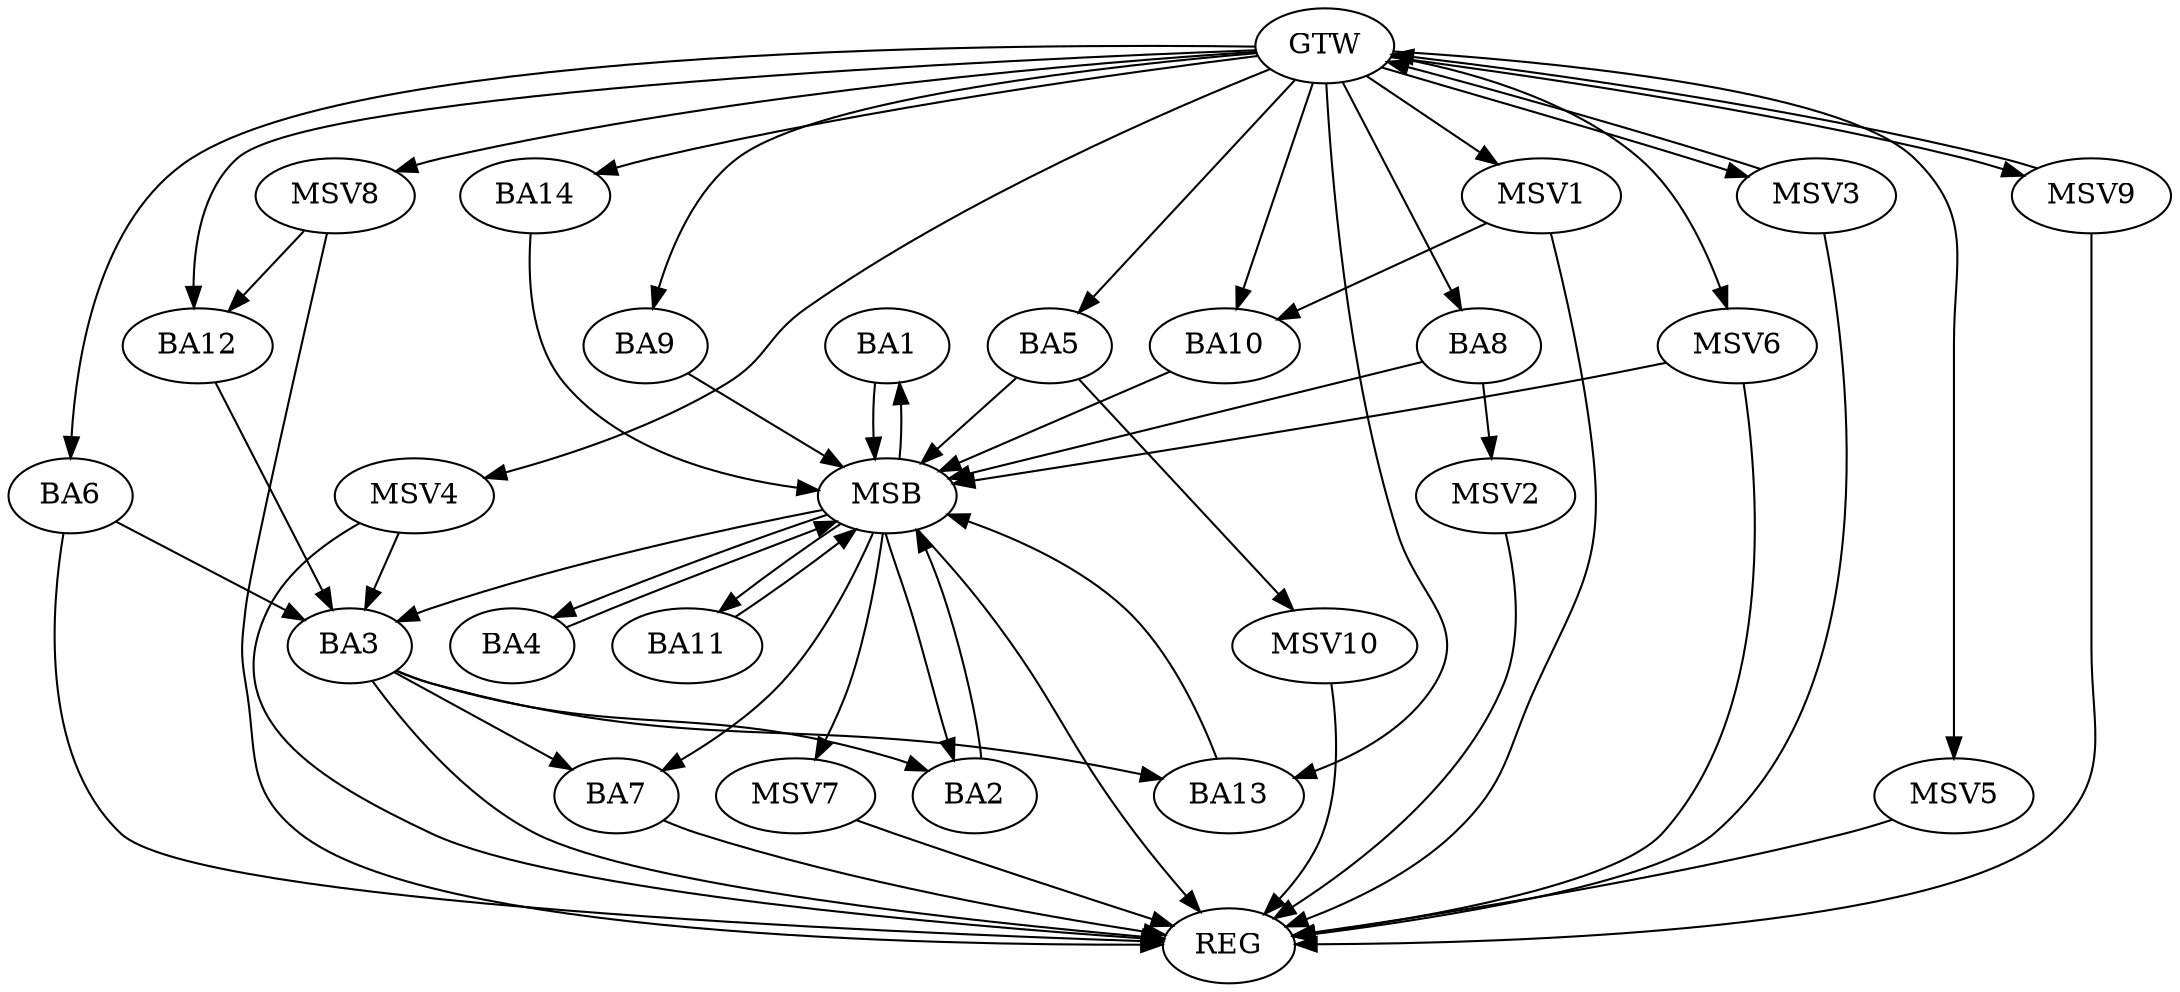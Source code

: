 strict digraph G {
  BA1 [ label="BA1" ];
  BA2 [ label="BA2" ];
  BA3 [ label="BA3" ];
  BA4 [ label="BA4" ];
  BA5 [ label="BA5" ];
  BA6 [ label="BA6" ];
  BA7 [ label="BA7" ];
  BA8 [ label="BA8" ];
  BA9 [ label="BA9" ];
  BA10 [ label="BA10" ];
  BA11 [ label="BA11" ];
  BA12 [ label="BA12" ];
  BA13 [ label="BA13" ];
  BA14 [ label="BA14" ];
  GTW [ label="GTW" ];
  REG [ label="REG" ];
  MSB [ label="MSB" ];
  MSV1 [ label="MSV1" ];
  MSV2 [ label="MSV2" ];
  MSV3 [ label="MSV3" ];
  MSV4 [ label="MSV4" ];
  MSV5 [ label="MSV5" ];
  MSV6 [ label="MSV6" ];
  MSV7 [ label="MSV7" ];
  MSV8 [ label="MSV8" ];
  MSV9 [ label="MSV9" ];
  MSV10 [ label="MSV10" ];
  BA3 -> BA2;
  BA6 -> BA3;
  BA12 -> BA3;
  GTW -> BA5;
  GTW -> BA6;
  GTW -> BA8;
  GTW -> BA9;
  GTW -> BA10;
  GTW -> BA12;
  GTW -> BA13;
  GTW -> BA14;
  BA3 -> REG;
  BA6 -> REG;
  BA7 -> REG;
  BA1 -> MSB;
  MSB -> BA2;
  MSB -> REG;
  BA2 -> MSB;
  MSB -> BA1;
  BA4 -> MSB;
  BA5 -> MSB;
  MSB -> BA3;
  BA8 -> MSB;
  MSB -> BA4;
  BA9 -> MSB;
  BA10 -> MSB;
  BA11 -> MSB;
  MSB -> BA7;
  BA13 -> MSB;
  MSB -> BA11;
  BA14 -> MSB;
  BA3 -> BA7;
  BA3 -> BA13;
  MSV1 -> BA10;
  GTW -> MSV1;
  MSV1 -> REG;
  BA8 -> MSV2;
  MSV2 -> REG;
  MSV3 -> GTW;
  GTW -> MSV3;
  MSV3 -> REG;
  MSV4 -> BA3;
  GTW -> MSV4;
  MSV4 -> REG;
  GTW -> MSV5;
  MSV5 -> REG;
  MSV6 -> MSB;
  GTW -> MSV6;
  MSV6 -> REG;
  MSB -> MSV7;
  MSV7 -> REG;
  MSV8 -> BA12;
  GTW -> MSV8;
  MSV8 -> REG;
  MSV9 -> GTW;
  GTW -> MSV9;
  MSV9 -> REG;
  BA5 -> MSV10;
  MSV10 -> REG;
}
